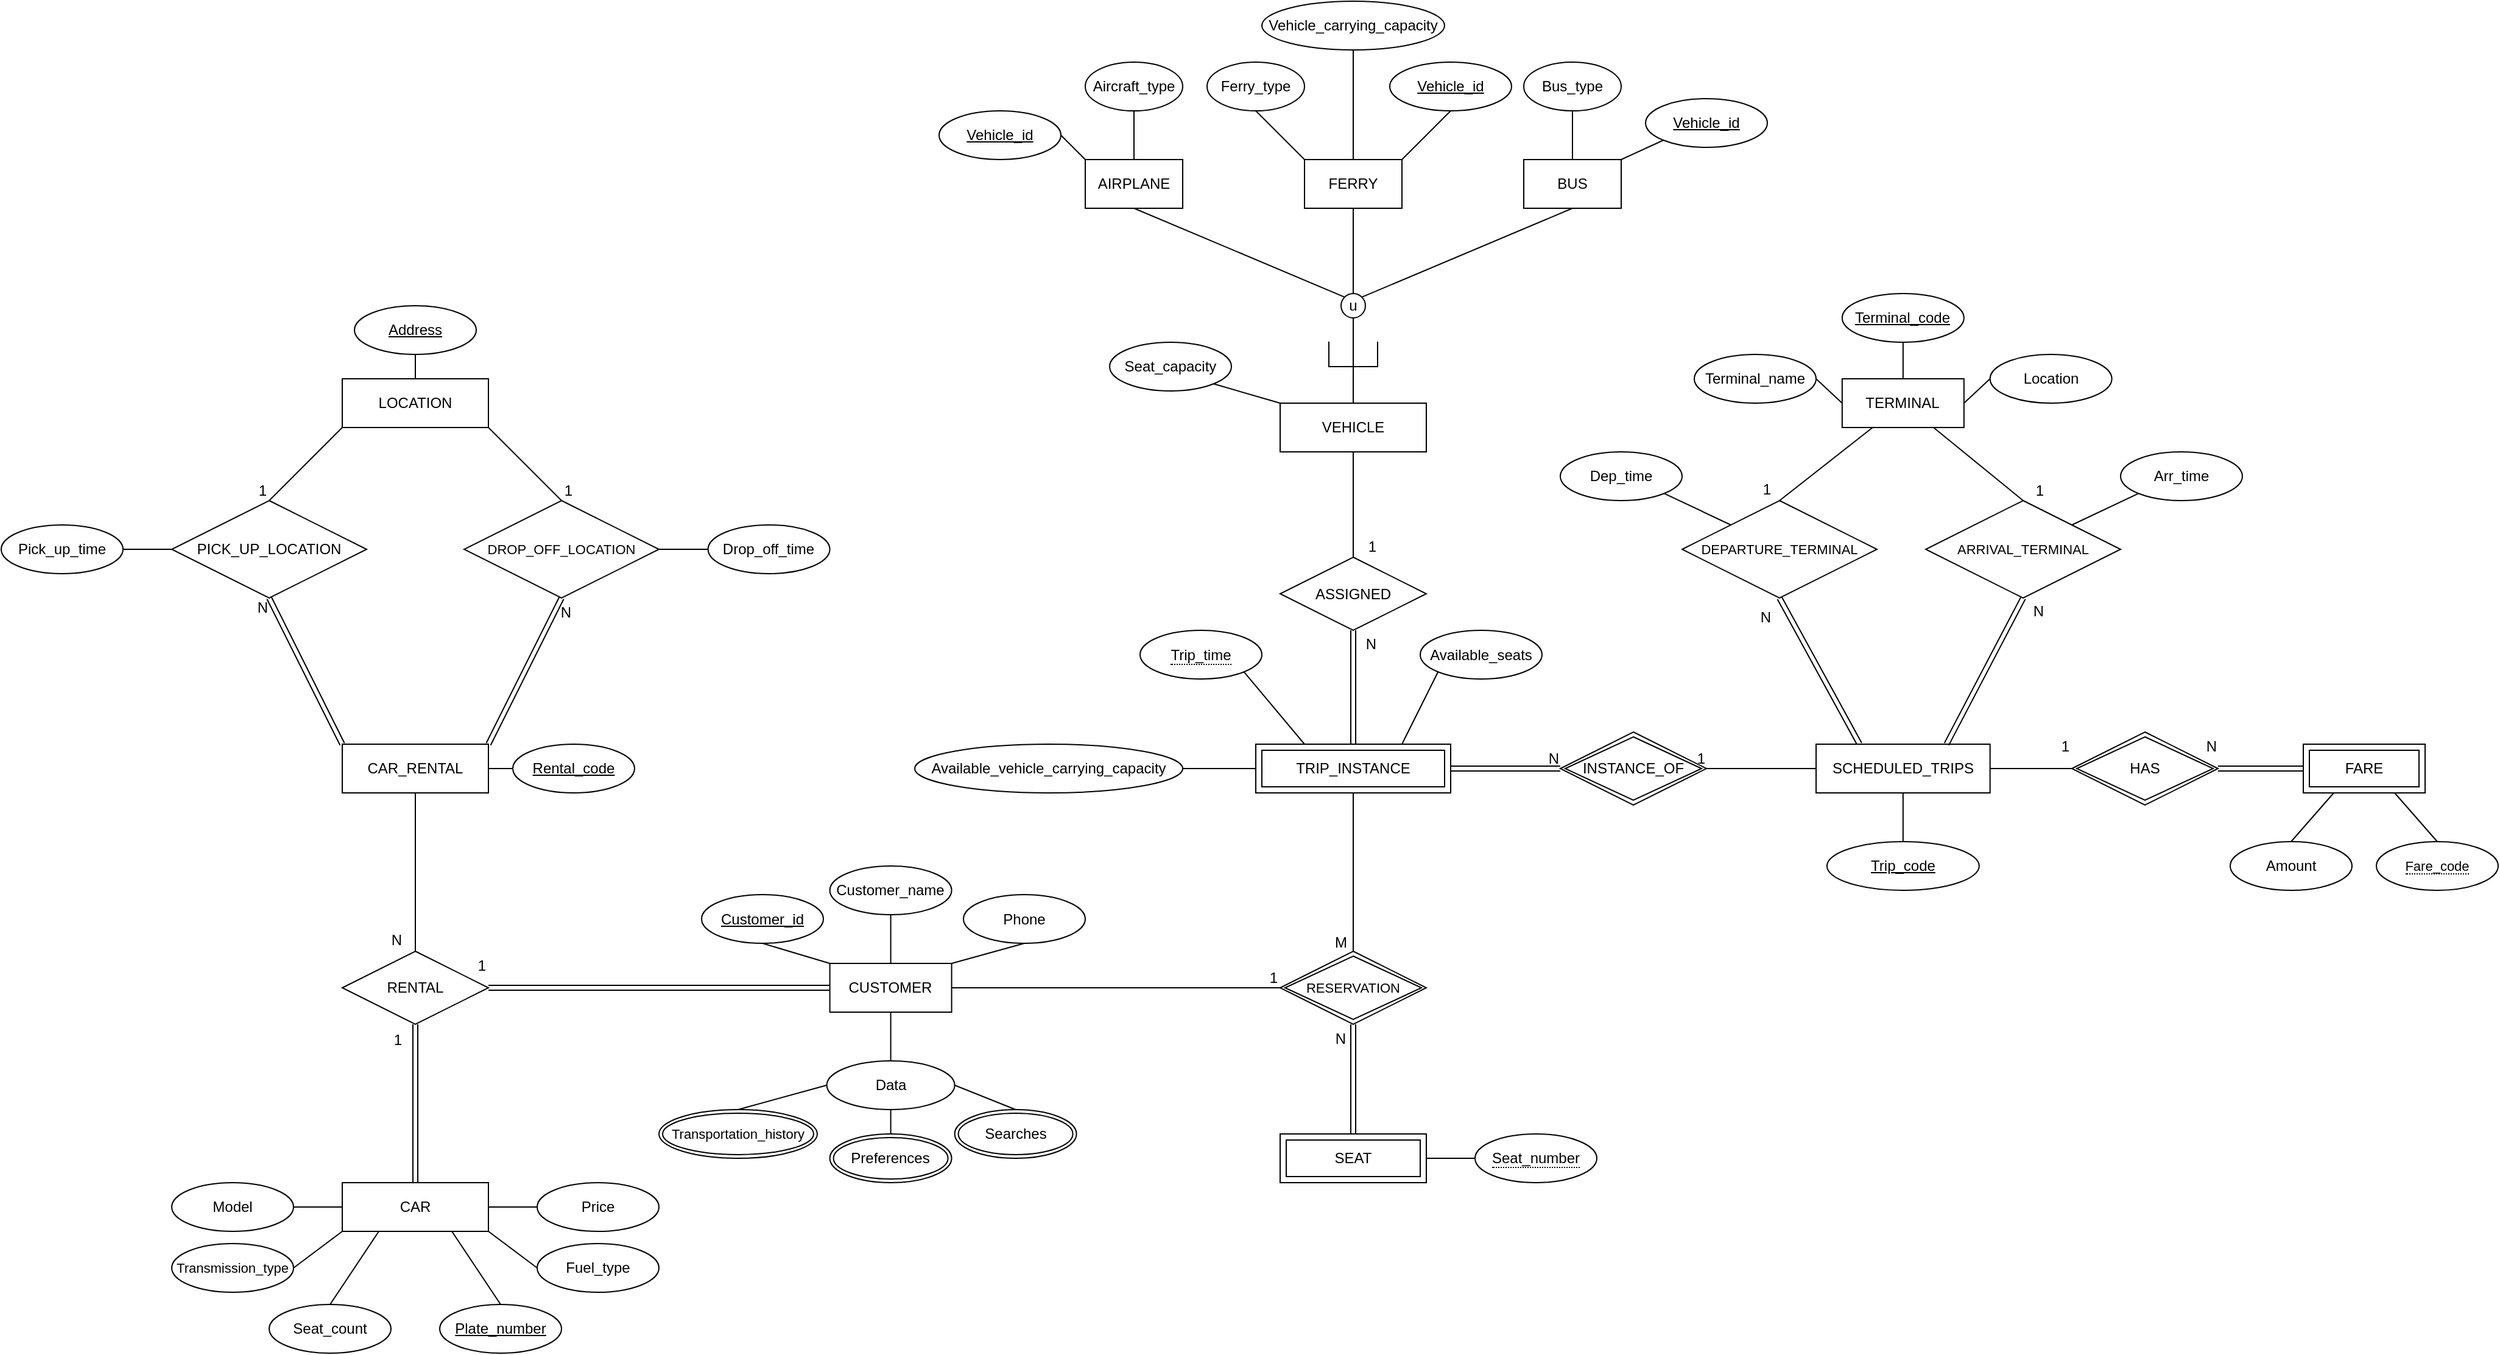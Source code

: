 <mxfile version="22.1.2" type="device">
  <diagram name="Page-1" id="UI4GVZUZ6_vJwbBaykrh">
    <mxGraphModel dx="1850" dy="1421" grid="1" gridSize="10" guides="1" tooltips="1" connect="1" arrows="1" fold="1" page="0" pageScale="1" pageWidth="1100" pageHeight="850" math="0" shadow="0">
      <root>
        <mxCell id="0" />
        <mxCell id="1" parent="0" />
        <mxCell id="zfnJmAJN-atiTWMpEj3Z-1" value="LOCATION" style="whiteSpace=wrap;html=1;align=center;" parent="1" vertex="1">
          <mxGeometry x="-140" y="-420" width="120" height="40" as="geometry" />
        </mxCell>
        <mxCell id="zfnJmAJN-atiTWMpEj3Z-2" value="PICK_UP_LOCATION" style="shape=rhombus;perimeter=rhombusPerimeter;whiteSpace=wrap;html=1;align=center;" parent="1" vertex="1">
          <mxGeometry x="-280" y="-320" width="160" height="80" as="geometry" />
        </mxCell>
        <mxCell id="zfnJmAJN-atiTWMpEj3Z-3" value="DROP_OFF_LOCATION" style="shape=rhombus;perimeter=rhombusPerimeter;whiteSpace=wrap;html=1;align=center;fontSize=11;" parent="1" vertex="1">
          <mxGeometry x="-40" y="-320" width="160" height="80" as="geometry" />
        </mxCell>
        <mxCell id="zfnJmAJN-atiTWMpEj3Z-4" value="Pick_up_time" style="ellipse;whiteSpace=wrap;html=1;align=center;" parent="1" vertex="1">
          <mxGeometry x="-420" y="-300" width="100" height="40" as="geometry" />
        </mxCell>
        <mxCell id="zfnJmAJN-atiTWMpEj3Z-5" value="Drop_off_time" style="ellipse;whiteSpace=wrap;html=1;align=center;" parent="1" vertex="1">
          <mxGeometry x="160.29" y="-300" width="100" height="40" as="geometry" />
        </mxCell>
        <mxCell id="zfnJmAJN-atiTWMpEj3Z-6" value="" style="endArrow=none;html=1;rounded=0;exitX=1;exitY=0.5;exitDx=0;exitDy=0;entryX=0;entryY=0.5;entryDx=0;entryDy=0;" parent="1" source="zfnJmAJN-atiTWMpEj3Z-3" target="zfnJmAJN-atiTWMpEj3Z-5" edge="1">
          <mxGeometry relative="1" as="geometry">
            <mxPoint x="10" y="-330" as="sourcePoint" />
            <mxPoint x="170" y="-330" as="targetPoint" />
          </mxGeometry>
        </mxCell>
        <mxCell id="zfnJmAJN-atiTWMpEj3Z-7" value="" style="endArrow=none;html=1;rounded=0;entryX=0;entryY=0.5;entryDx=0;entryDy=0;exitX=1;exitY=0.5;exitDx=0;exitDy=0;" parent="1" source="zfnJmAJN-atiTWMpEj3Z-4" target="zfnJmAJN-atiTWMpEj3Z-2" edge="1">
          <mxGeometry relative="1" as="geometry">
            <mxPoint x="-420" y="-460" as="sourcePoint" />
            <mxPoint x="-260" y="-460" as="targetPoint" />
          </mxGeometry>
        </mxCell>
        <mxCell id="zfnJmAJN-atiTWMpEj3Z-8" value="" style="endArrow=none;html=1;rounded=0;entryX=0.5;entryY=0;entryDx=0;entryDy=0;exitX=0;exitY=1;exitDx=0;exitDy=0;" parent="1" source="zfnJmAJN-atiTWMpEj3Z-1" target="zfnJmAJN-atiTWMpEj3Z-2" edge="1">
          <mxGeometry relative="1" as="geometry">
            <mxPoint x="-260" y="-400" as="sourcePoint" />
            <mxPoint x="-20" y="-380" as="targetPoint" />
          </mxGeometry>
        </mxCell>
        <mxCell id="zfnJmAJN-atiTWMpEj3Z-9" value="1" style="resizable=0;html=1;whiteSpace=wrap;align=right;verticalAlign=bottom;" parent="zfnJmAJN-atiTWMpEj3Z-8" connectable="0" vertex="1">
          <mxGeometry x="1" relative="1" as="geometry" />
        </mxCell>
        <mxCell id="zfnJmAJN-atiTWMpEj3Z-10" value="" style="endArrow=none;html=1;rounded=0;entryX=0.5;entryY=0;entryDx=0;entryDy=0;exitX=1;exitY=1;exitDx=0;exitDy=0;" parent="1" source="zfnJmAJN-atiTWMpEj3Z-1" target="zfnJmAJN-atiTWMpEj3Z-3" edge="1">
          <mxGeometry relative="1" as="geometry">
            <mxPoint x="-260" y="-360" as="sourcePoint" />
            <mxPoint x="-20" y="-380" as="targetPoint" />
          </mxGeometry>
        </mxCell>
        <mxCell id="zfnJmAJN-atiTWMpEj3Z-11" value="1" style="resizable=0;html=1;whiteSpace=wrap;align=right;verticalAlign=bottom;" parent="zfnJmAJN-atiTWMpEj3Z-10" connectable="0" vertex="1">
          <mxGeometry x="1" relative="1" as="geometry">
            <mxPoint x="10" as="offset" />
          </mxGeometry>
        </mxCell>
        <mxCell id="zfnJmAJN-atiTWMpEj3Z-12" value="" style="shape=link;html=1;rounded=0;entryX=0.5;entryY=1;entryDx=0;entryDy=0;exitX=0;exitY=0;exitDx=0;exitDy=0;" parent="1" source="zfnJmAJN-atiTWMpEj3Z-18" target="zfnJmAJN-atiTWMpEj3Z-2" edge="1">
          <mxGeometry relative="1" as="geometry">
            <mxPoint x="-40" y="-380" as="sourcePoint" />
            <mxPoint x="-100" y="-280" as="targetPoint" />
          </mxGeometry>
        </mxCell>
        <mxCell id="zfnJmAJN-atiTWMpEj3Z-13" value="N" style="resizable=0;html=1;whiteSpace=wrap;align=right;verticalAlign=bottom;" parent="zfnJmAJN-atiTWMpEj3Z-12" connectable="0" vertex="1">
          <mxGeometry x="1" relative="1" as="geometry">
            <mxPoint y="16" as="offset" />
          </mxGeometry>
        </mxCell>
        <mxCell id="zfnJmAJN-atiTWMpEj3Z-14" value="" style="shape=link;html=1;rounded=0;entryX=0.5;entryY=1;entryDx=0;entryDy=0;exitX=1;exitY=0;exitDx=0;exitDy=0;" parent="1" source="zfnJmAJN-atiTWMpEj3Z-18" target="zfnJmAJN-atiTWMpEj3Z-3" edge="1">
          <mxGeometry relative="1" as="geometry">
            <mxPoint x="-10" y="-140" as="sourcePoint" />
            <mxPoint x="-20" y="-380" as="targetPoint" />
          </mxGeometry>
        </mxCell>
        <mxCell id="zfnJmAJN-atiTWMpEj3Z-15" value="N" style="resizable=0;html=1;whiteSpace=wrap;align=right;verticalAlign=bottom;" parent="zfnJmAJN-atiTWMpEj3Z-14" connectable="0" vertex="1">
          <mxGeometry x="1" relative="1" as="geometry">
            <mxPoint x="10" y="20" as="offset" />
          </mxGeometry>
        </mxCell>
        <mxCell id="zfnJmAJN-atiTWMpEj3Z-16" value="Address" style="ellipse;whiteSpace=wrap;html=1;align=center;fontStyle=4;" parent="1" vertex="1">
          <mxGeometry x="-130" y="-480" width="100" height="40" as="geometry" />
        </mxCell>
        <mxCell id="zfnJmAJN-atiTWMpEj3Z-17" value="" style="endArrow=none;html=1;rounded=0;exitX=0.5;exitY=1;exitDx=0;exitDy=0;entryX=0.5;entryY=0;entryDx=0;entryDy=0;" parent="1" source="zfnJmAJN-atiTWMpEj3Z-16" target="zfnJmAJN-atiTWMpEj3Z-1" edge="1">
          <mxGeometry relative="1" as="geometry">
            <mxPoint x="-350" y="-420" as="sourcePoint" />
            <mxPoint x="-420" y="-410" as="targetPoint" />
          </mxGeometry>
        </mxCell>
        <mxCell id="zfnJmAJN-atiTWMpEj3Z-18" value="CAR_RENTAL" style="whiteSpace=wrap;html=1;align=center;" parent="1" vertex="1">
          <mxGeometry x="-140" y="-120" width="120" height="40" as="geometry" />
        </mxCell>
        <mxCell id="zfnJmAJN-atiTWMpEj3Z-19" value="Rental_code" style="ellipse;whiteSpace=wrap;html=1;align=center;fontStyle=4;" parent="1" vertex="1">
          <mxGeometry y="-120" width="100" height="40" as="geometry" />
        </mxCell>
        <mxCell id="zfnJmAJN-atiTWMpEj3Z-20" value="" style="endArrow=none;html=1;rounded=0;entryX=0;entryY=0.5;entryDx=0;entryDy=0;exitX=1;exitY=0.5;exitDx=0;exitDy=0;" parent="1" source="zfnJmAJN-atiTWMpEj3Z-18" target="zfnJmAJN-atiTWMpEj3Z-19" edge="1">
          <mxGeometry relative="1" as="geometry">
            <mxPoint x="210" y="-430" as="sourcePoint" />
            <mxPoint x="370" y="-430" as="targetPoint" />
          </mxGeometry>
        </mxCell>
        <mxCell id="zfnJmAJN-atiTWMpEj3Z-21" value="CAR" style="whiteSpace=wrap;html=1;align=center;" parent="1" vertex="1">
          <mxGeometry x="-140" y="240" width="120" height="40" as="geometry" />
        </mxCell>
        <mxCell id="zfnJmAJN-atiTWMpEj3Z-22" value="RENTAL" style="shape=rhombus;perimeter=rhombusPerimeter;whiteSpace=wrap;html=1;align=center;" parent="1" vertex="1">
          <mxGeometry x="-140" y="50" width="120" height="60" as="geometry" />
        </mxCell>
        <mxCell id="zfnJmAJN-atiTWMpEj3Z-27" value="Plate_number" style="ellipse;whiteSpace=wrap;html=1;align=center;fontStyle=4;" parent="1" vertex="1">
          <mxGeometry x="-60" y="340" width="100" height="40" as="geometry" />
        </mxCell>
        <mxCell id="zfnJmAJN-atiTWMpEj3Z-28" value="" style="endArrow=none;html=1;rounded=0;entryX=0.5;entryY=0;entryDx=0;entryDy=0;exitX=0.75;exitY=1;exitDx=0;exitDy=0;" parent="1" source="zfnJmAJN-atiTWMpEj3Z-21" target="zfnJmAJN-atiTWMpEj3Z-27" edge="1">
          <mxGeometry relative="1" as="geometry">
            <mxPoint x="-80" y="240" as="sourcePoint" />
            <mxPoint x="60" y="340" as="targetPoint" />
          </mxGeometry>
        </mxCell>
        <mxCell id="zfnJmAJN-atiTWMpEj3Z-29" value="Price" style="ellipse;whiteSpace=wrap;html=1;align=center;" parent="1" vertex="1">
          <mxGeometry x="20" y="240" width="100" height="40" as="geometry" />
        </mxCell>
        <mxCell id="zfnJmAJN-atiTWMpEj3Z-30" value="" style="endArrow=none;html=1;rounded=0;entryX=0;entryY=0.5;entryDx=0;entryDy=0;exitX=1;exitY=0.5;exitDx=0;exitDy=0;" parent="1" source="zfnJmAJN-atiTWMpEj3Z-21" target="zfnJmAJN-atiTWMpEj3Z-29" edge="1">
          <mxGeometry relative="1" as="geometry">
            <mxPoint x="-100" y="350" as="sourcePoint" />
            <mxPoint x="60" y="350" as="targetPoint" />
          </mxGeometry>
        </mxCell>
        <mxCell id="zfnJmAJN-atiTWMpEj3Z-31" value="Model" style="ellipse;whiteSpace=wrap;html=1;align=center;" parent="1" vertex="1">
          <mxGeometry x="-280" y="240" width="100" height="40" as="geometry" />
        </mxCell>
        <mxCell id="zfnJmAJN-atiTWMpEj3Z-32" value="" style="endArrow=none;html=1;rounded=0;exitX=1;exitY=0.5;exitDx=0;exitDy=0;entryX=0;entryY=0.5;entryDx=0;entryDy=0;" parent="1" source="zfnJmAJN-atiTWMpEj3Z-31" target="zfnJmAJN-atiTWMpEj3Z-21" edge="1">
          <mxGeometry relative="1" as="geometry">
            <mxPoint x="-140" y="420" as="sourcePoint" />
            <mxPoint x="20" y="420" as="targetPoint" />
          </mxGeometry>
        </mxCell>
        <mxCell id="zfnJmAJN-atiTWMpEj3Z-33" value="Transmission_type" style="ellipse;whiteSpace=wrap;html=1;align=center;fontSize=11;" parent="1" vertex="1">
          <mxGeometry x="-280" y="290" width="100" height="40" as="geometry" />
        </mxCell>
        <mxCell id="zfnJmAJN-atiTWMpEj3Z-34" value="" style="endArrow=none;html=1;rounded=0;exitX=1;exitY=0.5;exitDx=0;exitDy=0;entryX=0;entryY=1;entryDx=0;entryDy=0;" parent="1" source="zfnJmAJN-atiTWMpEj3Z-33" target="zfnJmAJN-atiTWMpEj3Z-21" edge="1">
          <mxGeometry relative="1" as="geometry">
            <mxPoint x="-140" y="224.09" as="sourcePoint" />
            <mxPoint x="20" y="224.09" as="targetPoint" />
          </mxGeometry>
        </mxCell>
        <mxCell id="zfnJmAJN-atiTWMpEj3Z-35" value="Fuel_type" style="ellipse;whiteSpace=wrap;html=1;align=center;" parent="1" vertex="1">
          <mxGeometry x="20" y="290" width="100" height="40" as="geometry" />
        </mxCell>
        <mxCell id="zfnJmAJN-atiTWMpEj3Z-36" value="" style="endArrow=none;html=1;rounded=0;entryX=0;entryY=0.5;entryDx=0;entryDy=0;exitX=1;exitY=1;exitDx=0;exitDy=0;" parent="1" source="zfnJmAJN-atiTWMpEj3Z-21" target="zfnJmAJN-atiTWMpEj3Z-35" edge="1">
          <mxGeometry relative="1" as="geometry">
            <mxPoint x="-140" y="240" as="sourcePoint" />
            <mxPoint x="20" y="240" as="targetPoint" />
          </mxGeometry>
        </mxCell>
        <mxCell id="zfnJmAJN-atiTWMpEj3Z-37" value="Seat_count" style="ellipse;whiteSpace=wrap;html=1;align=center;" parent="1" vertex="1">
          <mxGeometry x="-200" y="340" width="100" height="40" as="geometry" />
        </mxCell>
        <mxCell id="zfnJmAJN-atiTWMpEj3Z-38" value="" style="endArrow=none;html=1;rounded=0;exitX=0.5;exitY=0;exitDx=0;exitDy=0;entryX=0.25;entryY=1;entryDx=0;entryDy=0;" parent="1" source="zfnJmAJN-atiTWMpEj3Z-37" target="zfnJmAJN-atiTWMpEj3Z-21" edge="1">
          <mxGeometry relative="1" as="geometry">
            <mxPoint x="-120" y="150" as="sourcePoint" />
            <mxPoint x="40" y="150" as="targetPoint" />
          </mxGeometry>
        </mxCell>
        <mxCell id="zfnJmAJN-atiTWMpEj3Z-40" value="TERMINAL" style="whiteSpace=wrap;html=1;align=center;" parent="1" vertex="1">
          <mxGeometry x="1091.42" y="-420" width="100" height="40" as="geometry" />
        </mxCell>
        <mxCell id="zfnJmAJN-atiTWMpEj3Z-41" value="" style="endArrow=none;html=1;rounded=0;entryX=0;entryY=0.5;entryDx=0;entryDy=0;exitX=1;exitY=0.5;exitDx=0;exitDy=0;" parent="1" source="zfnJmAJN-atiTWMpEj3Z-86" target="zfnJmAJN-atiTWMpEj3Z-100" edge="1">
          <mxGeometry relative="1" as="geometry">
            <mxPoint x="1097" y="-132.5" as="sourcePoint" />
            <mxPoint x="900" y="-347.64" as="targetPoint" />
          </mxGeometry>
        </mxCell>
        <mxCell id="zfnJmAJN-atiTWMpEj3Z-42" value="1" style="resizable=0;html=1;whiteSpace=wrap;align=right;verticalAlign=bottom;" parent="zfnJmAJN-atiTWMpEj3Z-41" connectable="0" vertex="1">
          <mxGeometry x="1" relative="1" as="geometry">
            <mxPoint y="-10" as="offset" />
          </mxGeometry>
        </mxCell>
        <mxCell id="zfnJmAJN-atiTWMpEj3Z-43" value="ARRIVAL_TERMINAL" style="shape=rhombus;perimeter=rhombusPerimeter;whiteSpace=wrap;html=1;align=center;fontSize=11;" parent="1" vertex="1">
          <mxGeometry x="1160" y="-320" width="160" height="80" as="geometry" />
        </mxCell>
        <mxCell id="zfnJmAJN-atiTWMpEj3Z-44" value="DEPARTURE_TERMINAL" style="shape=rhombus;perimeter=rhombusPerimeter;whiteSpace=wrap;html=1;align=center;fontSize=11;" parent="1" vertex="1">
          <mxGeometry x="960" y="-320" width="160" height="80" as="geometry" />
        </mxCell>
        <mxCell id="zfnJmAJN-atiTWMpEj3Z-45" value="" style="endArrow=none;html=1;rounded=0;entryX=0.5;entryY=0;entryDx=0;entryDy=0;exitX=0.25;exitY=1;exitDx=0;exitDy=0;" parent="1" source="zfnJmAJN-atiTWMpEj3Z-40" target="zfnJmAJN-atiTWMpEj3Z-44" edge="1">
          <mxGeometry relative="1" as="geometry">
            <mxPoint x="895" y="-278.5" as="sourcePoint" />
            <mxPoint x="885" y="-108.5" as="targetPoint" />
          </mxGeometry>
        </mxCell>
        <mxCell id="zfnJmAJN-atiTWMpEj3Z-46" value="1" style="resizable=0;html=1;whiteSpace=wrap;align=right;verticalAlign=bottom;" parent="zfnJmAJN-atiTWMpEj3Z-45" connectable="0" vertex="1">
          <mxGeometry x="1" relative="1" as="geometry">
            <mxPoint x="-6" as="offset" />
          </mxGeometry>
        </mxCell>
        <mxCell id="zfnJmAJN-atiTWMpEj3Z-47" value="" style="endArrow=none;html=1;rounded=0;entryX=0.5;entryY=0;entryDx=0;entryDy=0;exitX=0.75;exitY=1;exitDx=0;exitDy=0;" parent="1" source="zfnJmAJN-atiTWMpEj3Z-40" target="zfnJmAJN-atiTWMpEj3Z-43" edge="1">
          <mxGeometry relative="1" as="geometry">
            <mxPoint x="1248.36" y="-303.5" as="sourcePoint" />
            <mxPoint x="1068.36" y="-213.5" as="targetPoint" />
          </mxGeometry>
        </mxCell>
        <mxCell id="zfnJmAJN-atiTWMpEj3Z-48" value="1" style="resizable=0;html=1;whiteSpace=wrap;align=right;verticalAlign=bottom;" parent="zfnJmAJN-atiTWMpEj3Z-47" connectable="0" vertex="1">
          <mxGeometry x="1" relative="1" as="geometry">
            <mxPoint x="18" as="offset" />
          </mxGeometry>
        </mxCell>
        <mxCell id="zfnJmAJN-atiTWMpEj3Z-49" value="Terminal_code" style="ellipse;whiteSpace=wrap;html=1;align=center;fontStyle=4;" parent="1" vertex="1">
          <mxGeometry x="1091.42" y="-490" width="100" height="40" as="geometry" />
        </mxCell>
        <mxCell id="zfnJmAJN-atiTWMpEj3Z-50" value="Location" style="ellipse;whiteSpace=wrap;html=1;align=center;" parent="1" vertex="1">
          <mxGeometry x="1212.83" y="-440" width="100" height="40" as="geometry" />
        </mxCell>
        <mxCell id="zfnJmAJN-atiTWMpEj3Z-51" value="Terminal_name" style="ellipse;whiteSpace=wrap;html=1;align=center;" parent="1" vertex="1">
          <mxGeometry x="970.0" y="-440" width="100" height="40" as="geometry" />
        </mxCell>
        <mxCell id="zfnJmAJN-atiTWMpEj3Z-52" value="" style="endArrow=none;html=1;rounded=0;exitX=0.5;exitY=1;exitDx=0;exitDy=0;entryX=0.5;entryY=0;entryDx=0;entryDy=0;" parent="1" source="zfnJmAJN-atiTWMpEj3Z-49" target="zfnJmAJN-atiTWMpEj3Z-40" edge="1">
          <mxGeometry relative="1" as="geometry">
            <mxPoint x="995.47" y="-390" as="sourcePoint" />
            <mxPoint x="1100" y="-450" as="targetPoint" />
          </mxGeometry>
        </mxCell>
        <mxCell id="zfnJmAJN-atiTWMpEj3Z-53" value="" style="endArrow=none;html=1;rounded=0;exitX=1;exitY=0.5;exitDx=0;exitDy=0;entryX=0;entryY=0.5;entryDx=0;entryDy=0;" parent="1" source="zfnJmAJN-atiTWMpEj3Z-51" target="zfnJmAJN-atiTWMpEj3Z-40" edge="1">
          <mxGeometry relative="1" as="geometry">
            <mxPoint x="1035.47" y="-450" as="sourcePoint" />
            <mxPoint x="1195.47" y="-450" as="targetPoint" />
          </mxGeometry>
        </mxCell>
        <mxCell id="zfnJmAJN-atiTWMpEj3Z-54" value="" style="endArrow=none;html=1;rounded=0;exitX=0;exitY=0.5;exitDx=0;exitDy=0;entryX=1;entryY=0.5;entryDx=0;entryDy=0;" parent="1" source="zfnJmAJN-atiTWMpEj3Z-50" target="zfnJmAJN-atiTWMpEj3Z-40" edge="1">
          <mxGeometry relative="1" as="geometry">
            <mxPoint x="1035.47" y="-450" as="sourcePoint" />
            <mxPoint x="1195.47" y="-450" as="targetPoint" />
          </mxGeometry>
        </mxCell>
        <mxCell id="zfnJmAJN-atiTWMpEj3Z-55" value="CUSTOMER" style="whiteSpace=wrap;html=1;align=center;" parent="1" vertex="1">
          <mxGeometry x="260.29" y="60" width="100" height="40" as="geometry" />
        </mxCell>
        <mxCell id="zfnJmAJN-atiTWMpEj3Z-56" value="Customer_id" style="ellipse;whiteSpace=wrap;html=1;align=center;fontStyle=4;" parent="1" vertex="1">
          <mxGeometry x="155" y="3.5" width="100" height="40" as="geometry" />
        </mxCell>
        <mxCell id="zfnJmAJN-atiTWMpEj3Z-57" value="Customer_name" style="ellipse;whiteSpace=wrap;html=1;align=center;" parent="1" vertex="1">
          <mxGeometry x="260.29" y="-20" width="100" height="40" as="geometry" />
        </mxCell>
        <mxCell id="zfnJmAJN-atiTWMpEj3Z-58" value="Data" style="ellipse;whiteSpace=wrap;html=1;align=center;" parent="1" vertex="1">
          <mxGeometry x="257.79" y="140" width="105" height="40" as="geometry" />
        </mxCell>
        <mxCell id="zfnJmAJN-atiTWMpEj3Z-59" value="" style="endArrow=none;html=1;rounded=0;entryX=0;entryY=0;entryDx=0;entryDy=0;exitX=0.5;exitY=1;exitDx=0;exitDy=0;" parent="1" source="zfnJmAJN-atiTWMpEj3Z-56" target="zfnJmAJN-atiTWMpEj3Z-55" edge="1">
          <mxGeometry relative="1" as="geometry">
            <mxPoint x="285.29" y="5" as="sourcePoint" />
            <mxPoint x="445.29" y="5" as="targetPoint" />
          </mxGeometry>
        </mxCell>
        <mxCell id="zfnJmAJN-atiTWMpEj3Z-60" value="" style="endArrow=none;html=1;rounded=0;exitX=0.5;exitY=1;exitDx=0;exitDy=0;entryX=0.5;entryY=0;entryDx=0;entryDy=0;" parent="1" source="zfnJmAJN-atiTWMpEj3Z-55" target="zfnJmAJN-atiTWMpEj3Z-58" edge="1">
          <mxGeometry relative="1" as="geometry">
            <mxPoint x="385.762" y="119.213" as="sourcePoint" />
            <mxPoint x="290" y="130" as="targetPoint" />
          </mxGeometry>
        </mxCell>
        <mxCell id="zfnJmAJN-atiTWMpEj3Z-61" value="" style="endArrow=none;html=1;rounded=0;exitX=0.5;exitY=0;exitDx=0;exitDy=0;entryX=0.5;entryY=1;entryDx=0;entryDy=0;" parent="1" source="zfnJmAJN-atiTWMpEj3Z-63" target="zfnJmAJN-atiTWMpEj3Z-58" edge="1">
          <mxGeometry relative="1" as="geometry">
            <mxPoint x="335.29" y="241.5" as="sourcePoint" />
            <mxPoint x="175.29" y="211.5" as="targetPoint" />
          </mxGeometry>
        </mxCell>
        <mxCell id="zfnJmAJN-atiTWMpEj3Z-62" value="" style="endArrow=none;html=1;rounded=0;entryX=1;entryY=0.5;entryDx=0;entryDy=0;exitX=0.5;exitY=0;exitDx=0;exitDy=0;" parent="1" source="zfnJmAJN-atiTWMpEj3Z-65" target="zfnJmAJN-atiTWMpEj3Z-58" edge="1">
          <mxGeometry relative="1" as="geometry">
            <mxPoint x="405.29" y="221.5" as="sourcePoint" />
            <mxPoint x="295.29" y="141.5" as="targetPoint" />
          </mxGeometry>
        </mxCell>
        <mxCell id="zfnJmAJN-atiTWMpEj3Z-63" value="Preferences" style="ellipse;shape=doubleEllipse;margin=3;whiteSpace=wrap;html=1;align=center;" parent="1" vertex="1">
          <mxGeometry x="260.29" y="200" width="100" height="40" as="geometry" />
        </mxCell>
        <mxCell id="zfnJmAJN-atiTWMpEj3Z-64" value="Transportation_history" style="ellipse;shape=doubleEllipse;margin=3;whiteSpace=wrap;html=1;align=center;fontSize=11;" parent="1" vertex="1">
          <mxGeometry x="120.0" y="180" width="130" height="40" as="geometry" />
        </mxCell>
        <mxCell id="zfnJmAJN-atiTWMpEj3Z-65" value="Searches" style="ellipse;shape=doubleEllipse;margin=3;whiteSpace=wrap;html=1;align=center;" parent="1" vertex="1">
          <mxGeometry x="362.79" y="180" width="100" height="40" as="geometry" />
        </mxCell>
        <mxCell id="zfnJmAJN-atiTWMpEj3Z-66" value="" style="endArrow=none;html=1;rounded=0;entryX=0.5;entryY=1;entryDx=0;entryDy=0;" parent="1" source="zfnJmAJN-atiTWMpEj3Z-55" target="zfnJmAJN-atiTWMpEj3Z-57" edge="1">
          <mxGeometry relative="1" as="geometry">
            <mxPoint x="265.29" y="115" as="sourcePoint" />
            <mxPoint x="425.29" y="115" as="targetPoint" />
          </mxGeometry>
        </mxCell>
        <mxCell id="zfnJmAJN-atiTWMpEj3Z-67" value="Phone" style="ellipse;whiteSpace=wrap;html=1;align=center;" parent="1" vertex="1">
          <mxGeometry x="370.0" y="3.5" width="100" height="40" as="geometry" />
        </mxCell>
        <mxCell id="zfnJmAJN-atiTWMpEj3Z-68" value="" style="endArrow=none;html=1;rounded=0;entryX=0.5;entryY=1;entryDx=0;entryDy=0;exitX=1;exitY=0;exitDx=0;exitDy=0;" parent="1" source="zfnJmAJN-atiTWMpEj3Z-55" target="zfnJmAJN-atiTWMpEj3Z-67" edge="1">
          <mxGeometry relative="1" as="geometry">
            <mxPoint x="345.29" y="5" as="sourcePoint" />
            <mxPoint x="505.29" y="5" as="targetPoint" />
          </mxGeometry>
        </mxCell>
        <mxCell id="zfnJmAJN-atiTWMpEj3Z-69" value="SEAT" style="shape=ext;margin=3;double=1;whiteSpace=wrap;html=1;align=center;" parent="1" vertex="1">
          <mxGeometry x="630" y="200" width="120" height="40" as="geometry" />
        </mxCell>
        <mxCell id="zfnJmAJN-atiTWMpEj3Z-70" value="RESERVATION" style="shape=rhombus;double=1;perimeter=rhombusPerimeter;whiteSpace=wrap;html=1;align=center;fontSize=11;" parent="1" vertex="1">
          <mxGeometry x="630" y="50" width="120" height="60" as="geometry" />
        </mxCell>
        <mxCell id="zfnJmAJN-atiTWMpEj3Z-71" value="&lt;span style=&quot;border-bottom: 1px dotted&quot;&gt;Seat_number&lt;/span&gt;" style="ellipse;whiteSpace=wrap;html=1;align=center;" parent="1" vertex="1">
          <mxGeometry x="790" y="200" width="100" height="40" as="geometry" />
        </mxCell>
        <mxCell id="zfnJmAJN-atiTWMpEj3Z-72" value="" style="endArrow=none;html=1;rounded=0;entryX=0.5;entryY=0;entryDx=0;entryDy=0;exitX=0.5;exitY=1;exitDx=0;exitDy=0;" parent="1" source="zfnJmAJN-atiTWMpEj3Z-90" target="zfnJmAJN-atiTWMpEj3Z-70" edge="1">
          <mxGeometry relative="1" as="geometry">
            <mxPoint x="610" y="-63.5" as="sourcePoint" />
            <mxPoint x="820" y="16.5" as="targetPoint" />
          </mxGeometry>
        </mxCell>
        <mxCell id="zfnJmAJN-atiTWMpEj3Z-73" value="M" style="resizable=0;html=1;whiteSpace=wrap;align=right;verticalAlign=bottom;" parent="zfnJmAJN-atiTWMpEj3Z-72" connectable="0" vertex="1">
          <mxGeometry x="1" relative="1" as="geometry">
            <mxPoint x="-4" y="1" as="offset" />
          </mxGeometry>
        </mxCell>
        <mxCell id="zfnJmAJN-atiTWMpEj3Z-74" value="" style="endArrow=none;html=1;rounded=0;exitX=1;exitY=0.5;exitDx=0;exitDy=0;entryX=0;entryY=0.5;entryDx=0;entryDy=0;" parent="1" source="zfnJmAJN-atiTWMpEj3Z-69" target="zfnJmAJN-atiTWMpEj3Z-71" edge="1">
          <mxGeometry relative="1" as="geometry">
            <mxPoint x="615.29" y="126.5" as="sourcePoint" />
            <mxPoint x="775.29" y="126.5" as="targetPoint" />
          </mxGeometry>
        </mxCell>
        <mxCell id="zfnJmAJN-atiTWMpEj3Z-75" value="" style="shape=link;html=1;rounded=0;entryX=0.5;entryY=1;entryDx=0;entryDy=0;exitX=0.5;exitY=0;exitDx=0;exitDy=0;" parent="1" source="zfnJmAJN-atiTWMpEj3Z-69" target="zfnJmAJN-atiTWMpEj3Z-70" edge="1">
          <mxGeometry relative="1" as="geometry">
            <mxPoint x="355" y="156.5" as="sourcePoint" />
            <mxPoint x="515" y="156.5" as="targetPoint" />
          </mxGeometry>
        </mxCell>
        <mxCell id="zfnJmAJN-atiTWMpEj3Z-76" value="N" style="resizable=0;html=1;whiteSpace=wrap;align=right;verticalAlign=bottom;" parent="zfnJmAJN-atiTWMpEj3Z-75" connectable="0" vertex="1">
          <mxGeometry x="1" relative="1" as="geometry">
            <mxPoint x="-5" y="20" as="offset" />
          </mxGeometry>
        </mxCell>
        <mxCell id="zfnJmAJN-atiTWMpEj3Z-77" style="edgeStyle=orthogonalEdgeStyle;rounded=0;orthogonalLoop=1;jettySize=auto;html=1;exitX=0.5;exitY=1;exitDx=0;exitDy=0;" parent="1" edge="1">
          <mxGeometry relative="1" as="geometry">
            <mxPoint x="1123.63" y="-197.64" as="sourcePoint" />
            <mxPoint x="1123.63" y="-197.64" as="targetPoint" />
          </mxGeometry>
        </mxCell>
        <mxCell id="zfnJmAJN-atiTWMpEj3Z-78" value="" style="shape=link;html=1;rounded=0;entryX=0.5;entryY=1;entryDx=0;entryDy=0;exitX=0.25;exitY=0;exitDx=0;exitDy=0;" parent="1" source="zfnJmAJN-atiTWMpEj3Z-86" target="zfnJmAJN-atiTWMpEj3Z-44" edge="1">
          <mxGeometry relative="1" as="geometry">
            <mxPoint x="1125" y="-248.5" as="sourcePoint" />
            <mxPoint x="1205" y="-178.5" as="targetPoint" />
          </mxGeometry>
        </mxCell>
        <mxCell id="zfnJmAJN-atiTWMpEj3Z-79" value="N" style="resizable=0;html=1;whiteSpace=wrap;align=right;verticalAlign=bottom;" parent="zfnJmAJN-atiTWMpEj3Z-78" connectable="0" vertex="1">
          <mxGeometry x="1" relative="1" as="geometry">
            <mxPoint x="-5" y="25" as="offset" />
          </mxGeometry>
        </mxCell>
        <mxCell id="zfnJmAJN-atiTWMpEj3Z-80" value="VEHICLE" style="whiteSpace=wrap;html=1;align=center;" parent="1" vertex="1">
          <mxGeometry x="630" y="-400" width="120" height="40" as="geometry" />
        </mxCell>
        <mxCell id="zfnJmAJN-atiTWMpEj3Z-81" value="ASSIGNED" style="shape=rhombus;perimeter=rhombusPerimeter;whiteSpace=wrap;html=1;align=center;" parent="1" vertex="1">
          <mxGeometry x="630" y="-273.5" width="120" height="60" as="geometry" />
        </mxCell>
        <mxCell id="zfnJmAJN-atiTWMpEj3Z-82" value="" style="endArrow=none;html=1;rounded=0;exitX=0.5;exitY=1;exitDx=0;exitDy=0;entryX=0.5;entryY=0;entryDx=0;entryDy=0;" parent="1" source="zfnJmAJN-atiTWMpEj3Z-80" target="zfnJmAJN-atiTWMpEj3Z-81" edge="1">
          <mxGeometry relative="1" as="geometry">
            <mxPoint x="560" y="-353.5" as="sourcePoint" />
            <mxPoint x="625" y="-353.5" as="targetPoint" />
            <Array as="points" />
          </mxGeometry>
        </mxCell>
        <mxCell id="zfnJmAJN-atiTWMpEj3Z-83" value="1" style="resizable=0;html=1;whiteSpace=wrap;align=right;verticalAlign=bottom;" parent="zfnJmAJN-atiTWMpEj3Z-82" connectable="0" vertex="1">
          <mxGeometry x="1" relative="1" as="geometry">
            <mxPoint x="20" as="offset" />
          </mxGeometry>
        </mxCell>
        <mxCell id="zfnJmAJN-atiTWMpEj3Z-84" value="" style="shape=link;html=1;rounded=0;entryX=0.5;entryY=1;entryDx=0;entryDy=0;exitX=0.5;exitY=0;exitDx=0;exitDy=0;" parent="1" source="zfnJmAJN-atiTWMpEj3Z-90" target="zfnJmAJN-atiTWMpEj3Z-81" edge="1">
          <mxGeometry relative="1" as="geometry">
            <mxPoint x="585" y="-133.5" as="sourcePoint" />
            <mxPoint x="370" y="-103.5" as="targetPoint" />
          </mxGeometry>
        </mxCell>
        <mxCell id="zfnJmAJN-atiTWMpEj3Z-85" value="N" style="resizable=0;html=1;whiteSpace=wrap;align=right;verticalAlign=bottom;" parent="zfnJmAJN-atiTWMpEj3Z-84" connectable="0" vertex="1">
          <mxGeometry x="1" relative="1" as="geometry">
            <mxPoint x="20" y="20" as="offset" />
          </mxGeometry>
        </mxCell>
        <mxCell id="zfnJmAJN-atiTWMpEj3Z-86" value="SCHEDULED_TRIPS" style="whiteSpace=wrap;html=1;align=center;" parent="1" vertex="1">
          <mxGeometry x="1070" y="-120" width="142.83" height="40" as="geometry" />
        </mxCell>
        <mxCell id="zfnJmAJN-atiTWMpEj3Z-89" value="" style="endArrow=none;html=1;rounded=0;entryX=0;entryY=0.5;entryDx=0;entryDy=0;exitX=0.5;exitY=0;exitDx=0;exitDy=0;" parent="1" source="zfnJmAJN-atiTWMpEj3Z-64" target="zfnJmAJN-atiTWMpEj3Z-58" edge="1">
          <mxGeometry relative="1" as="geometry">
            <mxPoint x="-39.71" y="231.5" as="sourcePoint" />
            <mxPoint x="120.29" y="231.5" as="targetPoint" />
          </mxGeometry>
        </mxCell>
        <mxCell id="zfnJmAJN-atiTWMpEj3Z-90" value="TRIP_INSTANCE" style="shape=ext;margin=3;double=1;whiteSpace=wrap;html=1;align=center;" parent="1" vertex="1">
          <mxGeometry x="610" y="-120" width="160" height="40" as="geometry" />
        </mxCell>
        <mxCell id="zfnJmAJN-atiTWMpEj3Z-91" value="" style="shape=link;html=1;rounded=0;exitX=1;exitY=0.5;exitDx=0;exitDy=0;entryX=0;entryY=0.5;entryDx=0;entryDy=0;" parent="1" source="zfnJmAJN-atiTWMpEj3Z-90" target="zfnJmAJN-atiTWMpEj3Z-95" edge="1">
          <mxGeometry relative="1" as="geometry">
            <mxPoint x="653.75" y="-118.9" as="sourcePoint" />
            <mxPoint x="813.75" y="-118.9" as="targetPoint" />
          </mxGeometry>
        </mxCell>
        <mxCell id="zfnJmAJN-atiTWMpEj3Z-92" value="N" style="resizable=0;html=1;whiteSpace=wrap;align=right;verticalAlign=bottom;" parent="zfnJmAJN-atiTWMpEj3Z-91" connectable="0" vertex="1">
          <mxGeometry x="1" relative="1" as="geometry" />
        </mxCell>
        <mxCell id="zfnJmAJN-atiTWMpEj3Z-93" value="" style="endArrow=none;html=1;rounded=0;exitX=0;exitY=0.5;exitDx=0;exitDy=0;entryX=1;entryY=0.5;entryDx=0;entryDy=0;" parent="1" source="zfnJmAJN-atiTWMpEj3Z-86" target="zfnJmAJN-atiTWMpEj3Z-95" edge="1">
          <mxGeometry relative="1" as="geometry">
            <mxPoint x="730" y="-163.5" as="sourcePoint" />
            <mxPoint x="920" y="-133.5" as="targetPoint" />
          </mxGeometry>
        </mxCell>
        <mxCell id="zfnJmAJN-atiTWMpEj3Z-94" value="1" style="resizable=0;html=1;whiteSpace=wrap;align=right;verticalAlign=bottom;" parent="zfnJmAJN-atiTWMpEj3Z-93" connectable="0" vertex="1">
          <mxGeometry x="1" relative="1" as="geometry" />
        </mxCell>
        <mxCell id="zfnJmAJN-atiTWMpEj3Z-95" value="INSTANCE_OF" style="shape=rhombus;double=1;perimeter=rhombusPerimeter;whiteSpace=wrap;html=1;align=center;" parent="1" vertex="1">
          <mxGeometry x="860" y="-130" width="120" height="60" as="geometry" />
        </mxCell>
        <mxCell id="zfnJmAJN-atiTWMpEj3Z-96" value="Trip_code" style="ellipse;whiteSpace=wrap;html=1;align=center;fontStyle=4;" parent="1" vertex="1">
          <mxGeometry x="1078.92" y="-40" width="125" height="40" as="geometry" />
        </mxCell>
        <mxCell id="zfnJmAJN-atiTWMpEj3Z-97" value="" style="endArrow=none;html=1;rounded=0;exitX=0.75;exitY=0;exitDx=0;exitDy=0;entryX=0;entryY=1;entryDx=0;entryDy=0;" parent="1" source="zfnJmAJN-atiTWMpEj3Z-90" target="zfnJmAJN-atiTWMpEj3Z-115" edge="1">
          <mxGeometry relative="1" as="geometry">
            <mxPoint x="630" y="-183.5" as="sourcePoint" />
            <mxPoint x="743.5" y="-182.9" as="targetPoint" />
          </mxGeometry>
        </mxCell>
        <mxCell id="zfnJmAJN-atiTWMpEj3Z-98" value="" style="endArrow=none;html=1;rounded=0;exitX=0.5;exitY=1;exitDx=0;exitDy=0;entryX=0.5;entryY=0;entryDx=0;entryDy=0;" parent="1" source="zfnJmAJN-atiTWMpEj3Z-86" target="zfnJmAJN-atiTWMpEj3Z-96" edge="1">
          <mxGeometry relative="1" as="geometry">
            <mxPoint x="1150" y="-163.5" as="sourcePoint" />
            <mxPoint x="1190" y="-33.5" as="targetPoint" />
          </mxGeometry>
        </mxCell>
        <mxCell id="zfnJmAJN-atiTWMpEj3Z-99" value="FARE" style="shape=ext;margin=3;double=1;whiteSpace=wrap;html=1;align=center;" parent="1" vertex="1">
          <mxGeometry x="1470.0" y="-120" width="100" height="40" as="geometry" />
        </mxCell>
        <mxCell id="zfnJmAJN-atiTWMpEj3Z-100" value="HAS" style="shape=rhombus;double=1;perimeter=rhombusPerimeter;whiteSpace=wrap;html=1;align=center;" parent="1" vertex="1">
          <mxGeometry x="1280.0" y="-130" width="120" height="60" as="geometry" />
        </mxCell>
        <mxCell id="zfnJmAJN-atiTWMpEj3Z-101" value="" style="endArrow=none;html=1;rounded=0;exitX=0.25;exitY=1;exitDx=0;exitDy=0;entryX=0.5;entryY=0;entryDx=0;entryDy=0;" parent="1" source="zfnJmAJN-atiTWMpEj3Z-99" target="zfnJmAJN-atiTWMpEj3Z-107" edge="1">
          <mxGeometry relative="1" as="geometry">
            <mxPoint x="1543.36" y="-228.5" as="sourcePoint" />
            <mxPoint x="1603.36" y="-88.5" as="targetPoint" />
          </mxGeometry>
        </mxCell>
        <mxCell id="zfnJmAJN-atiTWMpEj3Z-102" style="edgeStyle=orthogonalEdgeStyle;rounded=0;orthogonalLoop=1;jettySize=auto;html=1;exitX=0.5;exitY=1;exitDx=0;exitDy=0;" parent="1" edge="1">
          <mxGeometry relative="1" as="geometry">
            <mxPoint x="1248.36" y="-33.5" as="sourcePoint" />
            <mxPoint x="1248.36" y="-33.5" as="targetPoint" />
          </mxGeometry>
        </mxCell>
        <mxCell id="zfnJmAJN-atiTWMpEj3Z-103" value="" style="shape=link;html=1;rounded=0;entryX=1;entryY=0.5;entryDx=0;entryDy=0;exitX=0;exitY=0.5;exitDx=0;exitDy=0;" parent="1" source="zfnJmAJN-atiTWMpEj3Z-99" target="zfnJmAJN-atiTWMpEj3Z-100" edge="1">
          <mxGeometry relative="1" as="geometry">
            <mxPoint x="1368.36" y="-223.5" as="sourcePoint" />
            <mxPoint x="1528.36" y="-223.5" as="targetPoint" />
          </mxGeometry>
        </mxCell>
        <mxCell id="zfnJmAJN-atiTWMpEj3Z-104" value="N" style="resizable=0;html=1;whiteSpace=wrap;align=right;verticalAlign=bottom;" parent="zfnJmAJN-atiTWMpEj3Z-103" connectable="0" vertex="1">
          <mxGeometry x="1" relative="1" as="geometry">
            <mxPoint y="-10" as="offset" />
          </mxGeometry>
        </mxCell>
        <mxCell id="zfnJmAJN-atiTWMpEj3Z-105" value="&lt;span style=&quot;border-bottom: 1px dotted; font-size: 11px;&quot;&gt;Fare_code&lt;/span&gt;" style="ellipse;whiteSpace=wrap;html=1;align=center;fontSize=11;" parent="1" vertex="1">
          <mxGeometry x="1530.0" y="-40" width="100" height="40" as="geometry" />
        </mxCell>
        <mxCell id="zfnJmAJN-atiTWMpEj3Z-106" value="" style="endArrow=none;html=1;rounded=0;exitX=0.75;exitY=1;exitDx=0;exitDy=0;entryX=0.5;entryY=0;entryDx=0;entryDy=0;" parent="1" source="zfnJmAJN-atiTWMpEj3Z-99" target="zfnJmAJN-atiTWMpEj3Z-105" edge="1">
          <mxGeometry relative="1" as="geometry">
            <mxPoint x="1484.07" y="-202.64" as="sourcePoint" />
            <mxPoint x="1618.715" y="-143.498" as="targetPoint" />
          </mxGeometry>
        </mxCell>
        <mxCell id="zfnJmAJN-atiTWMpEj3Z-107" value="Amount" style="ellipse;whiteSpace=wrap;html=1;align=center;" parent="1" vertex="1">
          <mxGeometry x="1410" y="-40" width="100" height="40" as="geometry" />
        </mxCell>
        <mxCell id="zfnJmAJN-atiTWMpEj3Z-108" value="" style="shape=link;html=1;rounded=0;entryX=0.5;entryY=1;entryDx=0;entryDy=0;exitX=0.75;exitY=0;exitDx=0;exitDy=0;" parent="1" source="zfnJmAJN-atiTWMpEj3Z-86" target="zfnJmAJN-atiTWMpEj3Z-43" edge="1">
          <mxGeometry relative="1" as="geometry">
            <mxPoint x="1250" y="-183.5" as="sourcePoint" />
            <mxPoint x="1410" y="-183.5" as="targetPoint" />
          </mxGeometry>
        </mxCell>
        <mxCell id="zfnJmAJN-atiTWMpEj3Z-109" value="N" style="resizable=0;html=1;whiteSpace=wrap;align=right;verticalAlign=bottom;" parent="zfnJmAJN-atiTWMpEj3Z-108" connectable="0" vertex="1">
          <mxGeometry x="1" relative="1" as="geometry">
            <mxPoint x="18" y="20" as="offset" />
          </mxGeometry>
        </mxCell>
        <mxCell id="zfnJmAJN-atiTWMpEj3Z-110" value="" style="endArrow=none;html=1;rounded=0;entryX=0.25;entryY=0;entryDx=0;entryDy=0;exitX=1;exitY=1;exitDx=0;exitDy=0;" parent="1" source="zfnJmAJN-atiTWMpEj3Z-116" target="zfnJmAJN-atiTWMpEj3Z-90" edge="1">
          <mxGeometry relative="1" as="geometry">
            <mxPoint x="590.0" y="-183.5" as="sourcePoint" />
            <mxPoint x="510" y="-153.5" as="targetPoint" />
          </mxGeometry>
        </mxCell>
        <mxCell id="zfnJmAJN-atiTWMpEj3Z-111" value="Arr_time" style="ellipse;whiteSpace=wrap;html=1;align=center;" parent="1" vertex="1">
          <mxGeometry x="1320" y="-360" width="100" height="40" as="geometry" />
        </mxCell>
        <mxCell id="zfnJmAJN-atiTWMpEj3Z-112" value="" style="endArrow=none;html=1;rounded=0;exitX=1;exitY=0;exitDx=0;exitDy=0;entryX=0;entryY=1;entryDx=0;entryDy=0;" parent="1" source="zfnJmAJN-atiTWMpEj3Z-43" target="zfnJmAJN-atiTWMpEj3Z-111" edge="1">
          <mxGeometry relative="1" as="geometry">
            <mxPoint x="1465.36" y="-378.5" as="sourcePoint" />
            <mxPoint x="1466.72" y="-363.5" as="targetPoint" />
          </mxGeometry>
        </mxCell>
        <mxCell id="zfnJmAJN-atiTWMpEj3Z-113" value="Dep_time" style="ellipse;whiteSpace=wrap;html=1;align=center;" parent="1" vertex="1">
          <mxGeometry x="860" y="-360" width="100" height="40" as="geometry" />
        </mxCell>
        <mxCell id="zfnJmAJN-atiTWMpEj3Z-114" value="" style="endArrow=none;html=1;rounded=0;exitX=0;exitY=0;exitDx=0;exitDy=0;entryX=1;entryY=1;entryDx=0;entryDy=0;" parent="1" source="zfnJmAJN-atiTWMpEj3Z-44" target="zfnJmAJN-atiTWMpEj3Z-113" edge="1">
          <mxGeometry relative="1" as="geometry">
            <mxPoint x="860" y="-316" as="sourcePoint" />
            <mxPoint x="816" y="-25" as="targetPoint" />
          </mxGeometry>
        </mxCell>
        <mxCell id="zfnJmAJN-atiTWMpEj3Z-115" value="Available_seats" style="ellipse;whiteSpace=wrap;html=1;align=center;" parent="1" vertex="1">
          <mxGeometry x="745" y="-213.5" width="100" height="40" as="geometry" />
        </mxCell>
        <mxCell id="zfnJmAJN-atiTWMpEj3Z-116" value="&lt;span style=&quot;border-bottom: 1px dotted&quot;&gt;Trip_time&lt;/span&gt;" style="ellipse;whiteSpace=wrap;html=1;align=center;" parent="1" vertex="1">
          <mxGeometry x="515" y="-213.5" width="100" height="40" as="geometry" />
        </mxCell>
        <mxCell id="zfnJmAJN-atiTWMpEj3Z-117" value="Seat_capacity" style="ellipse;whiteSpace=wrap;html=1;align=center;direction=west;" parent="1" vertex="1">
          <mxGeometry x="490" y="-450" width="100" height="40" as="geometry" />
        </mxCell>
        <mxCell id="zfnJmAJN-atiTWMpEj3Z-119" value="Aircraft_type" style="ellipse;whiteSpace=wrap;html=1;align=center;" parent="1" vertex="1">
          <mxGeometry x="470" y="-680" width="80" height="40" as="geometry" />
        </mxCell>
        <mxCell id="zfnJmAJN-atiTWMpEj3Z-120" value="u" style="ellipse;whiteSpace=wrap;html=1;aspect=fixed;" parent="1" vertex="1">
          <mxGeometry x="680" y="-490" width="20" height="20" as="geometry" />
        </mxCell>
        <mxCell id="zfnJmAJN-atiTWMpEj3Z-121" value="" style="endArrow=none;html=1;rounded=0;exitX=0.5;exitY=1;exitDx=0;exitDy=0;entryX=0.5;entryY=0;entryDx=0;entryDy=0;" parent="1" source="zfnJmAJN-atiTWMpEj3Z-120" target="zfnJmAJN-atiTWMpEj3Z-80" edge="1">
          <mxGeometry relative="1" as="geometry">
            <mxPoint x="790" y="-450" as="sourcePoint" />
            <mxPoint x="720" y="-450" as="targetPoint" />
          </mxGeometry>
        </mxCell>
        <mxCell id="zfnJmAJN-atiTWMpEj3Z-122" value="FERRY" style="whiteSpace=wrap;html=1;align=center;" parent="1" vertex="1">
          <mxGeometry x="650" y="-600" width="80" height="40" as="geometry" />
        </mxCell>
        <mxCell id="zfnJmAJN-atiTWMpEj3Z-123" value="BUS" style="whiteSpace=wrap;html=1;align=center;" parent="1" vertex="1">
          <mxGeometry x="830" y="-600" width="80" height="40" as="geometry" />
        </mxCell>
        <mxCell id="zfnJmAJN-atiTWMpEj3Z-124" value="AIRPLANE" style="whiteSpace=wrap;html=1;align=center;" parent="1" vertex="1">
          <mxGeometry x="470" y="-600" width="80" height="40" as="geometry" />
        </mxCell>
        <mxCell id="zfnJmAJN-atiTWMpEj3Z-125" value="" style="endArrow=none;html=1;rounded=0;exitX=0.5;exitY=1;exitDx=0;exitDy=0;entryX=0;entryY=0;entryDx=0;entryDy=0;" parent="1" source="zfnJmAJN-atiTWMpEj3Z-124" target="zfnJmAJN-atiTWMpEj3Z-120" edge="1">
          <mxGeometry relative="1" as="geometry">
            <mxPoint x="800" y="-470" as="sourcePoint" />
            <mxPoint x="960" y="-470" as="targetPoint" />
          </mxGeometry>
        </mxCell>
        <mxCell id="zfnJmAJN-atiTWMpEj3Z-126" value="" style="endArrow=none;html=1;rounded=0;exitX=0.5;exitY=1;exitDx=0;exitDy=0;entryX=0.5;entryY=0;entryDx=0;entryDy=0;" parent="1" source="zfnJmAJN-atiTWMpEj3Z-122" target="zfnJmAJN-atiTWMpEj3Z-120" edge="1">
          <mxGeometry relative="1" as="geometry">
            <mxPoint x="800" y="-470" as="sourcePoint" />
            <mxPoint x="960" y="-470" as="targetPoint" />
          </mxGeometry>
        </mxCell>
        <mxCell id="zfnJmAJN-atiTWMpEj3Z-127" value="" style="endArrow=none;html=1;rounded=0;exitX=0.5;exitY=1;exitDx=0;exitDy=0;entryX=1;entryY=0;entryDx=0;entryDy=0;" parent="1" source="zfnJmAJN-atiTWMpEj3Z-123" target="zfnJmAJN-atiTWMpEj3Z-120" edge="1">
          <mxGeometry relative="1" as="geometry">
            <mxPoint x="800" y="-470" as="sourcePoint" />
            <mxPoint x="960" y="-470" as="targetPoint" />
          </mxGeometry>
        </mxCell>
        <mxCell id="zfnJmAJN-atiTWMpEj3Z-129" value="" style="endArrow=none;html=1;rounded=0;exitX=0;exitY=0;exitDx=0;exitDy=0;entryX=0;entryY=0;entryDx=0;entryDy=0;" parent="1" source="zfnJmAJN-atiTWMpEj3Z-117" target="zfnJmAJN-atiTWMpEj3Z-80" edge="1">
          <mxGeometry relative="1" as="geometry">
            <mxPoint x="620" y="-560" as="sourcePoint" />
            <mxPoint x="780" y="-560" as="targetPoint" />
          </mxGeometry>
        </mxCell>
        <mxCell id="zfnJmAJN-atiTWMpEj3Z-130" value="Ferry_type" style="ellipse;whiteSpace=wrap;html=1;align=center;" parent="1" vertex="1">
          <mxGeometry x="570" y="-680" width="80" height="40" as="geometry" />
        </mxCell>
        <mxCell id="zfnJmAJN-atiTWMpEj3Z-131" value="Bus_type" style="ellipse;whiteSpace=wrap;html=1;align=center;" parent="1" vertex="1">
          <mxGeometry x="830" y="-680" width="80" height="40" as="geometry" />
        </mxCell>
        <mxCell id="zfnJmAJN-atiTWMpEj3Z-132" value="" style="endArrow=none;html=1;rounded=0;exitX=0.5;exitY=1;exitDx=0;exitDy=0;entryX=0.5;entryY=0;entryDx=0;entryDy=0;" parent="1" source="zfnJmAJN-atiTWMpEj3Z-119" target="zfnJmAJN-atiTWMpEj3Z-124" edge="1">
          <mxGeometry relative="1" as="geometry">
            <mxPoint x="620" y="-560" as="sourcePoint" />
            <mxPoint x="780" y="-560" as="targetPoint" />
          </mxGeometry>
        </mxCell>
        <mxCell id="zfnJmAJN-atiTWMpEj3Z-133" value="" style="endArrow=none;html=1;rounded=0;exitX=0.5;exitY=1;exitDx=0;exitDy=0;entryX=0;entryY=0;entryDx=0;entryDy=0;" parent="1" source="zfnJmAJN-atiTWMpEj3Z-130" target="zfnJmAJN-atiTWMpEj3Z-122" edge="1">
          <mxGeometry relative="1" as="geometry">
            <mxPoint x="620" y="-560" as="sourcePoint" />
            <mxPoint x="670" y="-600" as="targetPoint" />
          </mxGeometry>
        </mxCell>
        <mxCell id="zfnJmAJN-atiTWMpEj3Z-134" value="" style="endArrow=none;html=1;rounded=0;entryX=0.5;entryY=1;entryDx=0;entryDy=0;exitX=0.5;exitY=0;exitDx=0;exitDy=0;" parent="1" source="zfnJmAJN-atiTWMpEj3Z-123" target="zfnJmAJN-atiTWMpEj3Z-131" edge="1">
          <mxGeometry relative="1" as="geometry">
            <mxPoint x="620" y="-560" as="sourcePoint" />
            <mxPoint x="780" y="-560" as="targetPoint" />
          </mxGeometry>
        </mxCell>
        <mxCell id="zfnJmAJN-atiTWMpEj3Z-135" value="Vehicle_carrying_capacity" style="ellipse;whiteSpace=wrap;html=1;align=center;" parent="1" vertex="1">
          <mxGeometry x="615" y="-730" width="150" height="40" as="geometry" />
        </mxCell>
        <mxCell id="zfnJmAJN-atiTWMpEj3Z-136" value="" style="endArrow=none;html=1;rounded=0;exitX=0.5;exitY=0;exitDx=0;exitDy=0;entryX=0.5;entryY=1;entryDx=0;entryDy=0;" parent="1" source="zfnJmAJN-atiTWMpEj3Z-122" target="zfnJmAJN-atiTWMpEj3Z-135" edge="1">
          <mxGeometry relative="1" as="geometry">
            <mxPoint x="700" y="-670" as="sourcePoint" />
            <mxPoint x="860" y="-670" as="targetPoint" />
          </mxGeometry>
        </mxCell>
        <mxCell id="zfnJmAJN-atiTWMpEj3Z-137" value="Available_vehicle_carrying_capacity" style="ellipse;whiteSpace=wrap;html=1;align=center;" parent="1" vertex="1">
          <mxGeometry x="330" y="-120" width="220" height="40" as="geometry" />
        </mxCell>
        <mxCell id="zfnJmAJN-atiTWMpEj3Z-138" value="" style="endArrow=none;html=1;rounded=0;exitX=1;exitY=0.5;exitDx=0;exitDy=0;entryX=0;entryY=0.5;entryDx=0;entryDy=0;" parent="1" source="zfnJmAJN-atiTWMpEj3Z-137" target="zfnJmAJN-atiTWMpEj3Z-90" edge="1">
          <mxGeometry relative="1" as="geometry">
            <mxPoint x="630" y="-170" as="sourcePoint" />
            <mxPoint x="790" y="-170" as="targetPoint" />
          </mxGeometry>
        </mxCell>
        <mxCell id="zfnJmAJN-atiTWMpEj3Z-139" value="" style="endArrow=none;html=1;rounded=0;entryX=0;entryY=0.5;entryDx=0;entryDy=0;exitX=1;exitY=0.5;exitDx=0;exitDy=0;" parent="1" source="zfnJmAJN-atiTWMpEj3Z-55" target="zfnJmAJN-atiTWMpEj3Z-70" edge="1">
          <mxGeometry relative="1" as="geometry">
            <mxPoint x="460" y="79.58" as="sourcePoint" />
            <mxPoint x="620" y="79.58" as="targetPoint" />
          </mxGeometry>
        </mxCell>
        <mxCell id="zfnJmAJN-atiTWMpEj3Z-140" value="1" style="resizable=0;html=1;whiteSpace=wrap;align=right;verticalAlign=bottom;" parent="zfnJmAJN-atiTWMpEj3Z-139" connectable="0" vertex="1">
          <mxGeometry x="1" relative="1" as="geometry" />
        </mxCell>
        <mxCell id="zfnJmAJN-atiTWMpEj3Z-146" value="" style="endArrow=none;html=1;rounded=0;entryX=0.5;entryY=0;entryDx=0;entryDy=0;exitX=0.5;exitY=1;exitDx=0;exitDy=0;" parent="1" source="zfnJmAJN-atiTWMpEj3Z-18" target="zfnJmAJN-atiTWMpEj3Z-22" edge="1">
          <mxGeometry relative="1" as="geometry">
            <mxPoint x="-80" y="-50" as="sourcePoint" />
            <mxPoint x="-140" y="20.0" as="targetPoint" />
          </mxGeometry>
        </mxCell>
        <mxCell id="zfnJmAJN-atiTWMpEj3Z-147" value="N" style="resizable=0;html=1;whiteSpace=wrap;align=right;verticalAlign=bottom;" parent="zfnJmAJN-atiTWMpEj3Z-146" connectable="0" vertex="1">
          <mxGeometry x="1" relative="1" as="geometry">
            <mxPoint x="-10" y="-1" as="offset" />
          </mxGeometry>
        </mxCell>
        <mxCell id="G_Bgzye_VjeE1JJEJIjK-1" value="" style="shape=link;html=1;rounded=0;entryX=1;entryY=0.5;entryDx=0;entryDy=0;exitX=0;exitY=0.5;exitDx=0;exitDy=0;" parent="1" source="zfnJmAJN-atiTWMpEj3Z-55" target="zfnJmAJN-atiTWMpEj3Z-22" edge="1">
          <mxGeometry relative="1" as="geometry">
            <mxPoint x="140" y="90" as="sourcePoint" />
            <mxPoint x="240" y="-20" as="targetPoint" />
          </mxGeometry>
        </mxCell>
        <mxCell id="G_Bgzye_VjeE1JJEJIjK-2" value="1" style="resizable=0;html=1;whiteSpace=wrap;align=right;verticalAlign=bottom;" parent="G_Bgzye_VjeE1JJEJIjK-1" connectable="0" vertex="1">
          <mxGeometry x="1" relative="1" as="geometry">
            <mxPoint y="-10" as="offset" />
          </mxGeometry>
        </mxCell>
        <mxCell id="G_Bgzye_VjeE1JJEJIjK-3" value="" style="shape=link;html=1;rounded=0;exitX=0.5;exitY=0;exitDx=0;exitDy=0;entryX=0.5;entryY=1;entryDx=0;entryDy=0;" parent="1" source="zfnJmAJN-atiTWMpEj3Z-21" target="zfnJmAJN-atiTWMpEj3Z-22" edge="1">
          <mxGeometry relative="1" as="geometry">
            <mxPoint x="-5" y="22.97" as="sourcePoint" />
            <mxPoint x="155" y="22.97" as="targetPoint" />
          </mxGeometry>
        </mxCell>
        <mxCell id="G_Bgzye_VjeE1JJEJIjK-4" value="1" style="resizable=0;html=1;whiteSpace=wrap;align=right;verticalAlign=bottom;" parent="G_Bgzye_VjeE1JJEJIjK-3" connectable="0" vertex="1">
          <mxGeometry x="1" relative="1" as="geometry">
            <mxPoint x="-10" y="21" as="offset" />
          </mxGeometry>
        </mxCell>
        <mxCell id="G_Bgzye_VjeE1JJEJIjK-5" value="" style="shape=partialRectangle;whiteSpace=wrap;html=1;bottom=1;right=1;left=1;top=0;fillColor=none;routingCenterX=-0.5;" parent="1" vertex="1">
          <mxGeometry x="670" y="-450" width="40" height="20" as="geometry" />
        </mxCell>
        <mxCell id="O5QDneNn4oEuJnm6prgz-1" value="Vehicle_id" style="ellipse;whiteSpace=wrap;html=1;align=center;fontStyle=4;" vertex="1" parent="1">
          <mxGeometry x="350" y="-640" width="100" height="40" as="geometry" />
        </mxCell>
        <mxCell id="O5QDneNn4oEuJnm6prgz-2" value="Vehicle_id" style="ellipse;whiteSpace=wrap;html=1;align=center;fontStyle=4;" vertex="1" parent="1">
          <mxGeometry x="720" y="-680" width="100" height="40" as="geometry" />
        </mxCell>
        <mxCell id="O5QDneNn4oEuJnm6prgz-3" value="Vehicle_id" style="ellipse;whiteSpace=wrap;html=1;align=center;fontStyle=4;" vertex="1" parent="1">
          <mxGeometry x="930" y="-650" width="100" height="40" as="geometry" />
        </mxCell>
        <mxCell id="O5QDneNn4oEuJnm6prgz-4" value="" style="endArrow=none;html=1;rounded=0;entryX=0;entryY=0;entryDx=0;entryDy=0;exitX=1;exitY=0.5;exitDx=0;exitDy=0;" edge="1" parent="1" source="O5QDneNn4oEuJnm6prgz-1" target="zfnJmAJN-atiTWMpEj3Z-124">
          <mxGeometry relative="1" as="geometry">
            <mxPoint x="330" y="-500" as="sourcePoint" />
            <mxPoint x="490" y="-500" as="targetPoint" />
          </mxGeometry>
        </mxCell>
        <mxCell id="O5QDneNn4oEuJnm6prgz-5" value="" style="endArrow=none;html=1;rounded=0;exitX=1;exitY=0;exitDx=0;exitDy=0;entryX=0.5;entryY=1;entryDx=0;entryDy=0;" edge="1" parent="1" source="zfnJmAJN-atiTWMpEj3Z-122" target="O5QDneNn4oEuJnm6prgz-2">
          <mxGeometry relative="1" as="geometry">
            <mxPoint x="760" y="-570" as="sourcePoint" />
            <mxPoint x="920" y="-570" as="targetPoint" />
          </mxGeometry>
        </mxCell>
        <mxCell id="O5QDneNn4oEuJnm6prgz-6" value="" style="endArrow=none;html=1;rounded=0;exitX=1;exitY=0;exitDx=0;exitDy=0;entryX=0;entryY=1;entryDx=0;entryDy=0;" edge="1" parent="1" source="zfnJmAJN-atiTWMpEj3Z-123" target="O5QDneNn4oEuJnm6prgz-3">
          <mxGeometry relative="1" as="geometry">
            <mxPoint x="870" y="-500" as="sourcePoint" />
            <mxPoint x="1030" y="-500" as="targetPoint" />
          </mxGeometry>
        </mxCell>
      </root>
    </mxGraphModel>
  </diagram>
</mxfile>
